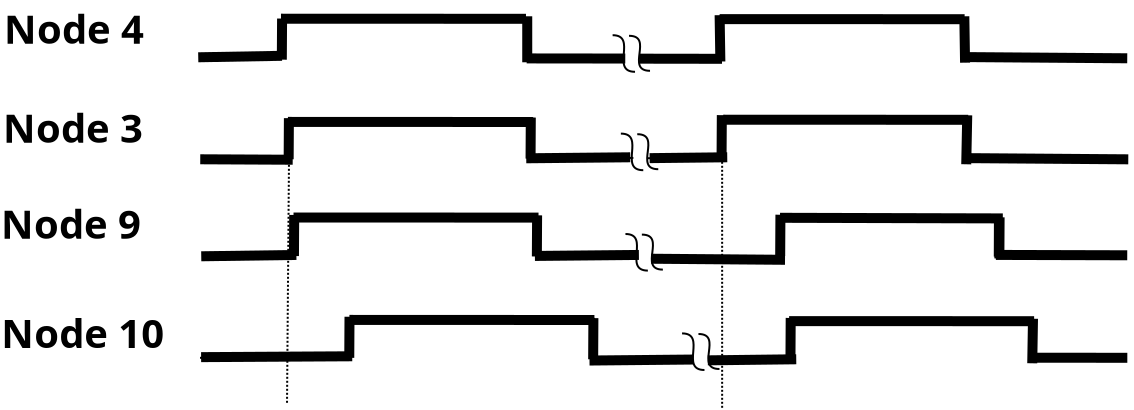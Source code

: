 <?xml version="1.0" encoding="UTF-8"?>
<dia:diagram xmlns:dia="http://www.lysator.liu.se/~alla/dia/">
  <dia:layer name="Background" visible="true">
    <dia:object type="Standard - Line" version="0" id="O0">
      <dia:attribute name="obj_pos">
        <dia:point val="3.611,4.974"/>
      </dia:attribute>
      <dia:attribute name="obj_bb">
        <dia:rectangle val="3.357,4.646;8.054,5.229"/>
      </dia:attribute>
      <dia:attribute name="conn_endpoints">
        <dia:point val="3.611,4.974"/>
        <dia:point val="7.8,4.9"/>
      </dia:attribute>
      <dia:attribute name="numcp">
        <dia:int val="1"/>
      </dia:attribute>
      <dia:attribute name="line_width">
        <dia:real val="0.5"/>
      </dia:attribute>
    </dia:object>
    <dia:object type="Standard - Line" version="0" id="O1">
      <dia:attribute name="obj_pos">
        <dia:point val="7.803,3.038"/>
      </dia:attribute>
      <dia:attribute name="obj_bb">
        <dia:rectangle val="7.538,2.786;8.054,5.345"/>
      </dia:attribute>
      <dia:attribute name="conn_endpoints">
        <dia:point val="7.803,3.038"/>
        <dia:point val="7.79,5.094"/>
      </dia:attribute>
      <dia:attribute name="numcp">
        <dia:int val="1"/>
      </dia:attribute>
      <dia:attribute name="line_width">
        <dia:real val="0.5"/>
      </dia:attribute>
    </dia:object>
    <dia:object type="Standard - Line" version="0" id="O2">
      <dia:attribute name="obj_pos">
        <dia:point val="7.748,3.045"/>
      </dia:attribute>
      <dia:attribute name="obj_bb">
        <dia:rectangle val="7.498,2.795;20.248,3.3"/>
      </dia:attribute>
      <dia:attribute name="conn_endpoints">
        <dia:point val="7.748,3.045"/>
        <dia:point val="19.998,3.05"/>
      </dia:attribute>
      <dia:attribute name="numcp">
        <dia:int val="1"/>
      </dia:attribute>
      <dia:attribute name="line_width">
        <dia:real val="0.5"/>
      </dia:attribute>
    </dia:object>
    <dia:object type="Standard - Line" version="0" id="O3">
      <dia:attribute name="obj_pos">
        <dia:point val="20.061,2.924"/>
      </dia:attribute>
      <dia:attribute name="obj_bb">
        <dia:rectangle val="19.811,2.674;20.311,5.474"/>
      </dia:attribute>
      <dia:attribute name="conn_endpoints">
        <dia:point val="20.061,2.924"/>
        <dia:point val="20.061,5.224"/>
      </dia:attribute>
      <dia:attribute name="numcp">
        <dia:int val="1"/>
      </dia:attribute>
      <dia:attribute name="line_width">
        <dia:real val="0.5"/>
      </dia:attribute>
    </dia:object>
    <dia:object type="Standard - Line" version="0" id="O4">
      <dia:attribute name="obj_pos">
        <dia:point val="20.032,5.031"/>
      </dia:attribute>
      <dia:attribute name="obj_bb">
        <dia:rectangle val="19.782,4.781;25.213,5.288"/>
      </dia:attribute>
      <dia:attribute name="conn_endpoints">
        <dia:point val="20.032,5.031"/>
        <dia:point val="24.962,5.037"/>
      </dia:attribute>
      <dia:attribute name="numcp">
        <dia:int val="1"/>
      </dia:attribute>
      <dia:attribute name="line_width">
        <dia:real val="0.5"/>
      </dia:attribute>
    </dia:object>
    <dia:object type="Standard - Line" version="0" id="O5">
      <dia:attribute name="obj_pos">
        <dia:point val="29.76,3.019"/>
      </dia:attribute>
      <dia:attribute name="obj_bb">
        <dia:rectangle val="29.71,2.969;29.81,5.106"/>
      </dia:attribute>
      <dia:attribute name="conn_endpoints">
        <dia:point val="29.76,3.019"/>
        <dia:point val="29.76,5.056"/>
      </dia:attribute>
      <dia:attribute name="numcp">
        <dia:int val="1"/>
      </dia:attribute>
    </dia:object>
    <dia:object type="Standard - Line" version="0" id="O6">
      <dia:attribute name="obj_pos">
        <dia:point val="29.799,3.045"/>
      </dia:attribute>
      <dia:attribute name="obj_bb">
        <dia:rectangle val="29.748,2.995;42.099,3.1"/>
      </dia:attribute>
      <dia:attribute name="conn_endpoints">
        <dia:point val="29.799,3.045"/>
        <dia:point val="42.048,3.05"/>
      </dia:attribute>
      <dia:attribute name="numcp">
        <dia:int val="1"/>
      </dia:attribute>
    </dia:object>
    <dia:object type="Standard - Line" version="0" id="O7">
      <dia:attribute name="obj_pos">
        <dia:point val="42.015,3"/>
      </dia:attribute>
      <dia:attribute name="obj_bb">
        <dia:rectangle val="41.952,2.95;42.065,5.094"/>
      </dia:attribute>
      <dia:attribute name="conn_endpoints">
        <dia:point val="42.015,3"/>
        <dia:point val="42.003,5.044"/>
      </dia:attribute>
      <dia:attribute name="numcp">
        <dia:int val="1"/>
      </dia:attribute>
    </dia:object>
    <dia:object type="Standard - Line" version="0" id="O8">
      <dia:attribute name="obj_pos">
        <dia:point val="4.25,10.05"/>
      </dia:attribute>
      <dia:attribute name="obj_bb">
        <dia:rectangle val="4.2,9.994;8.26,10.1"/>
      </dia:attribute>
      <dia:attribute name="conn_endpoints">
        <dia:point val="4.25,10.05"/>
        <dia:point val="8.21,10.044"/>
      </dia:attribute>
      <dia:attribute name="numcp">
        <dia:int val="1"/>
      </dia:attribute>
    </dia:object>
    <dia:object type="Standard - Line" version="0" id="O9">
      <dia:attribute name="obj_pos">
        <dia:point val="8.153,8"/>
      </dia:attribute>
      <dia:attribute name="obj_bb">
        <dia:rectangle val="8.103,7.95;8.203,10.081"/>
      </dia:attribute>
      <dia:attribute name="conn_endpoints">
        <dia:point val="8.153,8"/>
        <dia:point val="8.153,10.031"/>
      </dia:attribute>
      <dia:attribute name="numcp">
        <dia:int val="1"/>
      </dia:attribute>
    </dia:object>
    <dia:object type="Standard - Line" version="0" id="O10">
      <dia:attribute name="obj_pos">
        <dia:point val="8.122,8.033"/>
      </dia:attribute>
      <dia:attribute name="obj_bb">
        <dia:rectangle val="8.072,7.982;20.422,8.088"/>
      </dia:attribute>
      <dia:attribute name="conn_endpoints">
        <dia:point val="8.122,8.033"/>
        <dia:point val="20.372,8.037"/>
      </dia:attribute>
      <dia:attribute name="numcp">
        <dia:int val="1"/>
      </dia:attribute>
    </dia:object>
    <dia:object type="Standard - Line" version="0" id="O11">
      <dia:attribute name="obj_pos">
        <dia:point val="20.349,8.05"/>
      </dia:attribute>
      <dia:attribute name="obj_bb">
        <dia:rectangle val="20.293,8.0;20.4,10.1"/>
      </dia:attribute>
      <dia:attribute name="conn_endpoints">
        <dia:point val="20.349,8.05"/>
        <dia:point val="20.343,10.05"/>
      </dia:attribute>
      <dia:attribute name="numcp">
        <dia:int val="1"/>
      </dia:attribute>
    </dia:object>
    <dia:object type="Standard - Line" version="0" id="O12">
      <dia:attribute name="obj_pos">
        <dia:point val="29.8,8"/>
      </dia:attribute>
      <dia:attribute name="obj_bb">
        <dia:rectangle val="29.75,7.95;42.196,8.05"/>
      </dia:attribute>
      <dia:attribute name="conn_endpoints">
        <dia:point val="29.8,8"/>
        <dia:point val="42.146,8"/>
      </dia:attribute>
      <dia:attribute name="numcp">
        <dia:int val="1"/>
      </dia:attribute>
    </dia:object>
    <dia:object type="Standard - Line" version="0" id="O13">
      <dia:attribute name="obj_pos">
        <dia:point val="42.109,7.956"/>
      </dia:attribute>
      <dia:attribute name="obj_bb">
        <dia:rectangle val="42.059,7.906;42.165,10.044"/>
      </dia:attribute>
      <dia:attribute name="conn_endpoints">
        <dia:point val="42.109,7.956"/>
        <dia:point val="42.115,9.994"/>
      </dia:attribute>
      <dia:attribute name="numcp">
        <dia:int val="1"/>
      </dia:attribute>
    </dia:object>
    <dia:object type="Standard - Line" version="0" id="O14">
      <dia:attribute name="obj_pos">
        <dia:point val="4.094,14.934"/>
      </dia:attribute>
      <dia:attribute name="obj_bb">
        <dia:rectangle val="4.044,14.884;8.463,14.991"/>
      </dia:attribute>
      <dia:attribute name="conn_endpoints">
        <dia:point val="4.094,14.934"/>
        <dia:point val="8.413,14.941"/>
      </dia:attribute>
      <dia:attribute name="numcp">
        <dia:int val="1"/>
      </dia:attribute>
    </dia:object>
    <dia:object type="Standard - Line" version="0" id="O15">
      <dia:attribute name="obj_pos">
        <dia:point val="8.356,13.003"/>
      </dia:attribute>
      <dia:attribute name="obj_bb">
        <dia:rectangle val="8.306,12.953;8.406,15.016"/>
      </dia:attribute>
      <dia:attribute name="conn_endpoints">
        <dia:point val="8.356,13.003"/>
        <dia:point val="8.356,14.966"/>
      </dia:attribute>
      <dia:attribute name="numcp">
        <dia:int val="1"/>
      </dia:attribute>
    </dia:object>
    <dia:object type="Standard - Line" version="0" id="O16">
      <dia:attribute name="obj_pos">
        <dia:point val="8.397,13.04"/>
      </dia:attribute>
      <dia:attribute name="obj_bb">
        <dia:rectangle val="8.347,12.99;20.697,13.095"/>
      </dia:attribute>
      <dia:attribute name="conn_endpoints">
        <dia:point val="8.397,13.04"/>
        <dia:point val="20.647,13.045"/>
      </dia:attribute>
      <dia:attribute name="numcp">
        <dia:int val="1"/>
      </dia:attribute>
    </dia:object>
    <dia:object type="Standard - Line" version="0" id="O17">
      <dia:attribute name="obj_pos">
        <dia:point val="20.604,13.022"/>
      </dia:attribute>
      <dia:attribute name="obj_bb">
        <dia:rectangle val="20.554,12.972;20.654,14.984"/>
      </dia:attribute>
      <dia:attribute name="conn_endpoints">
        <dia:point val="20.604,13.022"/>
        <dia:point val="20.604,14.934"/>
      </dia:attribute>
      <dia:attribute name="numcp">
        <dia:int val="1"/>
      </dia:attribute>
    </dia:object>
    <dia:object type="Standard - Line" version="0" id="O18">
      <dia:attribute name="obj_pos">
        <dia:point val="43.446,12.869"/>
      </dia:attribute>
      <dia:attribute name="obj_bb">
        <dia:rectangle val="43.388,12.819;43.496,14.991"/>
      </dia:attribute>
      <dia:attribute name="conn_endpoints">
        <dia:point val="43.446,12.869"/>
        <dia:point val="43.438,14.941"/>
      </dia:attribute>
      <dia:attribute name="numcp">
        <dia:int val="1"/>
      </dia:attribute>
    </dia:object>
    <dia:object type="Standard - Line" version="0" id="O19">
      <dia:attribute name="obj_pos">
        <dia:point val="29.799,7.969"/>
      </dia:attribute>
      <dia:attribute name="obj_bb">
        <dia:rectangle val="29.749,7.919;29.849,10.081"/>
      </dia:attribute>
      <dia:attribute name="conn_endpoints">
        <dia:point val="29.799,7.969"/>
        <dia:point val="29.799,10.031"/>
      </dia:attribute>
      <dia:attribute name="numcp">
        <dia:int val="1"/>
      </dia:attribute>
    </dia:object>
    <dia:object type="Standard - Text" version="1" id="O20">
      <dia:attribute name="obj_pos">
        <dia:point val="-6.101,4.3"/>
      </dia:attribute>
      <dia:attribute name="obj_bb">
        <dia:rectangle val="-6.101,2.188;1.676,5.183"/>
      </dia:attribute>
      <dia:attribute name="text">
        <dia:composite type="text">
          <dia:attribute name="string">
            <dia:string>#Node 4#</dia:string>
          </dia:attribute>
          <dia:attribute name="font">
            <dia:font family="sans" style="80" name="Helvetica-Bold"/>
          </dia:attribute>
          <dia:attribute name="height">
            <dia:real val="2.5"/>
          </dia:attribute>
          <dia:attribute name="pos">
            <dia:point val="-6.101,4.3"/>
          </dia:attribute>
          <dia:attribute name="color">
            <dia:color val="#000000"/>
          </dia:attribute>
          <dia:attribute name="alignment">
            <dia:enum val="0"/>
          </dia:attribute>
        </dia:composite>
      </dia:attribute>
      <dia:attribute name="valign">
        <dia:enum val="3"/>
      </dia:attribute>
    </dia:object>
    <dia:object type="Standard - Text" version="1" id="O21">
      <dia:attribute name="obj_pos">
        <dia:point val="-6.151,9.25"/>
      </dia:attribute>
      <dia:attribute name="obj_bb">
        <dia:rectangle val="-6.151,7.138;1.626,10.133"/>
      </dia:attribute>
      <dia:attribute name="text">
        <dia:composite type="text">
          <dia:attribute name="string">
            <dia:string>#Node 3#</dia:string>
          </dia:attribute>
          <dia:attribute name="font">
            <dia:font family="sans" style="80" name="Helvetica-Bold"/>
          </dia:attribute>
          <dia:attribute name="height">
            <dia:real val="2.5"/>
          </dia:attribute>
          <dia:attribute name="pos">
            <dia:point val="-6.151,9.25"/>
          </dia:attribute>
          <dia:attribute name="color">
            <dia:color val="#000000"/>
          </dia:attribute>
          <dia:attribute name="alignment">
            <dia:enum val="0"/>
          </dia:attribute>
        </dia:composite>
      </dia:attribute>
      <dia:attribute name="valign">
        <dia:enum val="3"/>
      </dia:attribute>
    </dia:object>
    <dia:object type="Standard - Text" version="1" id="O22">
      <dia:attribute name="obj_pos">
        <dia:point val="-6.251,14.05"/>
      </dia:attribute>
      <dia:attribute name="obj_bb">
        <dia:rectangle val="-6.251,11.938;1.526,14.932"/>
      </dia:attribute>
      <dia:attribute name="text">
        <dia:composite type="text">
          <dia:attribute name="string">
            <dia:string>#Node 9#</dia:string>
          </dia:attribute>
          <dia:attribute name="font">
            <dia:font family="sans" style="80" name="Helvetica-Bold"/>
          </dia:attribute>
          <dia:attribute name="height">
            <dia:real val="2.5"/>
          </dia:attribute>
          <dia:attribute name="pos">
            <dia:point val="-6.251,14.05"/>
          </dia:attribute>
          <dia:attribute name="color">
            <dia:color val="#000000"/>
          </dia:attribute>
          <dia:attribute name="alignment">
            <dia:enum val="0"/>
          </dia:attribute>
        </dia:composite>
      </dia:attribute>
      <dia:attribute name="valign">
        <dia:enum val="3"/>
      </dia:attribute>
    </dia:object>
    <dia:object type="Standard - Line" version="0" id="O23">
      <dia:attribute name="obj_pos">
        <dia:point val="3.7,20"/>
      </dia:attribute>
      <dia:attribute name="obj_bb">
        <dia:rectangle val="3.65,19.95;11.266,20.09"/>
      </dia:attribute>
      <dia:attribute name="conn_endpoints">
        <dia:point val="3.7,20"/>
        <dia:point val="11.216,20.04"/>
      </dia:attribute>
      <dia:attribute name="numcp">
        <dia:int val="1"/>
      </dia:attribute>
    </dia:object>
    <dia:object type="Standard - Line" version="0" id="O24">
      <dia:attribute name="obj_pos">
        <dia:point val="11.165,18"/>
      </dia:attribute>
      <dia:attribute name="obj_bb">
        <dia:rectangle val="11.114,17.949;11.265,20.091"/>
      </dia:attribute>
      <dia:attribute name="conn_endpoints">
        <dia:point val="11.165,18"/>
        <dia:point val="11.214,20.04"/>
      </dia:attribute>
      <dia:attribute name="numcp">
        <dia:int val="1"/>
      </dia:attribute>
    </dia:object>
    <dia:object type="Standard - Line" version="0" id="O25">
      <dia:attribute name="obj_pos">
        <dia:point val="11.164,18.035"/>
      </dia:attribute>
      <dia:attribute name="obj_bb">
        <dia:rectangle val="11.114,17.985;23.464,18.09"/>
      </dia:attribute>
      <dia:attribute name="conn_endpoints">
        <dia:point val="11.164,18.035"/>
        <dia:point val="23.414,18.04"/>
      </dia:attribute>
      <dia:attribute name="numcp">
        <dia:int val="1"/>
      </dia:attribute>
    </dia:object>
    <dia:object type="Standard - Line" version="0" id="O26">
      <dia:attribute name="obj_pos">
        <dia:point val="23.403,18.009"/>
      </dia:attribute>
      <dia:attribute name="obj_bb">
        <dia:rectangle val="23.352,17.959;23.466,20.087"/>
      </dia:attribute>
      <dia:attribute name="conn_endpoints">
        <dia:point val="23.403,18.009"/>
        <dia:point val="23.416,20.036"/>
      </dia:attribute>
      <dia:attribute name="numcp">
        <dia:int val="1"/>
      </dia:attribute>
    </dia:object>
    <dia:object type="Standard - Line" version="0" id="O27">
      <dia:attribute name="obj_pos">
        <dia:point val="33.166,18.336"/>
      </dia:attribute>
      <dia:attribute name="obj_bb">
        <dia:rectangle val="33.114,18.285;33.267,20.038"/>
      </dia:attribute>
      <dia:attribute name="conn_endpoints">
        <dia:point val="33.166,18.336"/>
        <dia:point val="33.216,19.986"/>
      </dia:attribute>
      <dia:attribute name="numcp">
        <dia:int val="1"/>
      </dia:attribute>
      <dia:attribute name="line_style">
        <dia:enum val="4"/>
      </dia:attribute>
    </dia:object>
    <dia:object type="Standard - Line" version="0" id="O28">
      <dia:attribute name="obj_pos">
        <dia:point val="45.416,19.995"/>
      </dia:attribute>
      <dia:attribute name="obj_bb">
        <dia:rectangle val="45.166,19.745;50.315,20.25"/>
      </dia:attribute>
      <dia:attribute name="conn_endpoints">
        <dia:point val="45.416,19.995"/>
        <dia:point val="50.065,20"/>
      </dia:attribute>
      <dia:attribute name="numcp">
        <dia:int val="1"/>
      </dia:attribute>
      <dia:attribute name="line_width">
        <dia:real val="0.5"/>
      </dia:attribute>
    </dia:object>
    <dia:object type="Standard - Line" version="0" id="O29">
      <dia:attribute name="obj_pos">
        <dia:point val="33.203,18.109"/>
      </dia:attribute>
      <dia:attribute name="obj_bb">
        <dia:rectangle val="33.152,18.059;33.266,20.045"/>
      </dia:attribute>
      <dia:attribute name="conn_endpoints">
        <dia:point val="33.203,18.109"/>
        <dia:point val="33.216,19.995"/>
      </dia:attribute>
      <dia:attribute name="numcp">
        <dia:int val="1"/>
      </dia:attribute>
    </dia:object>
    <dia:object type="Standard - Text" version="1" id="O30">
      <dia:attribute name="obj_pos">
        <dia:point val="-6.235,19.512"/>
      </dia:attribute>
      <dia:attribute name="obj_bb">
        <dia:rectangle val="-6.235,17.4;2.84,20.395"/>
      </dia:attribute>
      <dia:attribute name="text">
        <dia:composite type="text">
          <dia:attribute name="string">
            <dia:string>#Node 10#</dia:string>
          </dia:attribute>
          <dia:attribute name="font">
            <dia:font family="sans" style="80" name="Helvetica-Bold"/>
          </dia:attribute>
          <dia:attribute name="height">
            <dia:real val="2.5"/>
          </dia:attribute>
          <dia:attribute name="pos">
            <dia:point val="-6.235,19.512"/>
          </dia:attribute>
          <dia:attribute name="color">
            <dia:color val="#000000"/>
          </dia:attribute>
          <dia:attribute name="alignment">
            <dia:enum val="0"/>
          </dia:attribute>
        </dia:composite>
      </dia:attribute>
      <dia:attribute name="valign">
        <dia:enum val="3"/>
      </dia:attribute>
    </dia:object>
    <dia:object type="Standard - Line" version="0" id="O31">
      <dia:attribute name="obj_pos">
        <dia:point val="8.15,9.95"/>
      </dia:attribute>
      <dia:attribute name="obj_bb">
        <dia:rectangle val="8.0,9.9;8.2,22.3"/>
      </dia:attribute>
      <dia:attribute name="conn_endpoints">
        <dia:point val="8.15,9.95"/>
        <dia:point val="8.05,22.25"/>
      </dia:attribute>
      <dia:attribute name="numcp">
        <dia:int val="1"/>
      </dia:attribute>
      <dia:attribute name="line_style">
        <dia:enum val="4"/>
      </dia:attribute>
    </dia:object>
    <dia:object type="Standard - Line" version="0" id="O32">
      <dia:attribute name="obj_pos">
        <dia:point val="29.806,9.8"/>
      </dia:attribute>
      <dia:attribute name="obj_bb">
        <dia:rectangle val="29.756,9.75;29.856,22.6"/>
      </dia:attribute>
      <dia:attribute name="conn_endpoints">
        <dia:point val="29.806,9.8"/>
        <dia:point val="29.806,22.55"/>
      </dia:attribute>
      <dia:attribute name="numcp">
        <dia:int val="1"/>
      </dia:attribute>
      <dia:attribute name="line_style">
        <dia:enum val="4"/>
      </dia:attribute>
    </dia:object>
    <dia:object type="Standard - BezierLine" version="0" id="O33">
      <dia:attribute name="obj_pos">
        <dia:point val="25.15,3.9"/>
      </dia:attribute>
      <dia:attribute name="obj_bb">
        <dia:rectangle val="25.1,3.85;26.25,5.7"/>
      </dia:attribute>
      <dia:attribute name="bez_points">
        <dia:point val="25.15,3.9"/>
        <dia:point val="26.412,3.9"/>
        <dia:point val="24.938,5.65"/>
        <dia:point val="26.2,5.65"/>
      </dia:attribute>
      <dia:attribute name="corner_types">
        <dia:enum val="0"/>
        <dia:enum val="0"/>
      </dia:attribute>
    </dia:object>
    <dia:object type="Standard - BezierLine" version="0" id="O34">
      <dia:attribute name="obj_pos">
        <dia:point val="24.33,3.87"/>
      </dia:attribute>
      <dia:attribute name="obj_bb">
        <dia:rectangle val="24.28,3.82;25.5,5.75"/>
      </dia:attribute>
      <dia:attribute name="bez_points">
        <dia:point val="24.33,3.87"/>
        <dia:point val="25.592,3.87"/>
        <dia:point val="24.188,5.7"/>
        <dia:point val="25.45,5.7"/>
      </dia:attribute>
      <dia:attribute name="corner_types">
        <dia:enum val="0"/>
        <dia:enum val="0"/>
      </dia:attribute>
    </dia:object>
    <dia:object type="Standard - Line" version="0" id="O35">
      <dia:attribute name="obj_pos">
        <dia:point val="25.685,5.044"/>
      </dia:attribute>
      <dia:attribute name="obj_bb">
        <dia:rectangle val="25.434,4.793;30.05,5.3"/>
      </dia:attribute>
      <dia:attribute name="conn_endpoints">
        <dia:point val="25.685,5.044"/>
        <dia:point val="29.8,5.05"/>
      </dia:attribute>
      <dia:attribute name="numcp">
        <dia:int val="1"/>
      </dia:attribute>
      <dia:attribute name="line_width">
        <dia:real val="0.5"/>
      </dia:attribute>
    </dia:object>
    <dia:object type="Standard - Line" version="0" id="O36">
      <dia:attribute name="obj_pos">
        <dia:point val="20.337,10"/>
      </dia:attribute>
      <dia:attribute name="obj_bb">
        <dia:rectangle val="20.287,9.95;25.419,10.058"/>
      </dia:attribute>
      <dia:attribute name="conn_endpoints">
        <dia:point val="20.337,10"/>
        <dia:point val="25.368,10.008"/>
      </dia:attribute>
      <dia:attribute name="numcp">
        <dia:int val="1"/>
      </dia:attribute>
    </dia:object>
    <dia:object type="Standard - BezierLine" version="0" id="O37">
      <dia:attribute name="obj_pos">
        <dia:point val="25.562,8.82"/>
      </dia:attribute>
      <dia:attribute name="obj_bb">
        <dia:rectangle val="25.512,8.77;26.662,10.62"/>
      </dia:attribute>
      <dia:attribute name="bez_points">
        <dia:point val="25.562,8.82"/>
        <dia:point val="26.824,8.82"/>
        <dia:point val="25.351,10.57"/>
        <dia:point val="26.612,10.57"/>
      </dia:attribute>
      <dia:attribute name="corner_types">
        <dia:enum val="0"/>
        <dia:enum val="0"/>
      </dia:attribute>
    </dia:object>
    <dia:object type="Standard - BezierLine" version="0" id="O38">
      <dia:attribute name="obj_pos">
        <dia:point val="24.742,8.79"/>
      </dia:attribute>
      <dia:attribute name="obj_bb">
        <dia:rectangle val="24.692,8.74;25.912,10.67"/>
      </dia:attribute>
      <dia:attribute name="bez_points">
        <dia:point val="24.742,8.79"/>
        <dia:point val="26.004,8.79"/>
        <dia:point val="24.601,10.62"/>
        <dia:point val="25.862,10.62"/>
      </dia:attribute>
      <dia:attribute name="corner_types">
        <dia:enum val="0"/>
        <dia:enum val="0"/>
      </dia:attribute>
    </dia:object>
    <dia:object type="Standard - Line" version="0" id="O39">
      <dia:attribute name="obj_pos">
        <dia:point val="26.062,10.02"/>
      </dia:attribute>
      <dia:attribute name="obj_bb">
        <dia:rectangle val="26.012,9.97;29.855,10.075"/>
      </dia:attribute>
      <dia:attribute name="conn_endpoints">
        <dia:point val="26.062,10.02"/>
        <dia:point val="29.805,10.025"/>
      </dia:attribute>
      <dia:attribute name="numcp">
        <dia:int val="1"/>
      </dia:attribute>
    </dia:object>
    <dia:object type="Standard - Line" version="0" id="O40">
      <dia:attribute name="obj_pos">
        <dia:point val="20.569,14.934"/>
      </dia:attribute>
      <dia:attribute name="obj_bb">
        <dia:rectangle val="20.519,14.884;25.59,14.997"/>
      </dia:attribute>
      <dia:attribute name="conn_endpoints">
        <dia:point val="20.569,14.934"/>
        <dia:point val="25.54,14.947"/>
      </dia:attribute>
      <dia:attribute name="numcp">
        <dia:int val="1"/>
      </dia:attribute>
    </dia:object>
    <dia:object type="Standard - BezierLine" version="0" id="O41">
      <dia:attribute name="obj_pos">
        <dia:point val="25.792,13.84"/>
      </dia:attribute>
      <dia:attribute name="obj_bb">
        <dia:rectangle val="25.742,13.79;26.892,15.64"/>
      </dia:attribute>
      <dia:attribute name="bez_points">
        <dia:point val="25.792,13.84"/>
        <dia:point val="27.054,13.84"/>
        <dia:point val="25.581,15.59"/>
        <dia:point val="26.842,15.59"/>
      </dia:attribute>
      <dia:attribute name="corner_types">
        <dia:enum val="0"/>
        <dia:enum val="0"/>
      </dia:attribute>
    </dia:object>
    <dia:object type="Standard - BezierLine" version="0" id="O42">
      <dia:attribute name="obj_pos">
        <dia:point val="24.972,13.81"/>
      </dia:attribute>
      <dia:attribute name="obj_bb">
        <dia:rectangle val="24.922,13.76;26.142,15.69"/>
      </dia:attribute>
      <dia:attribute name="bez_points">
        <dia:point val="24.972,13.81"/>
        <dia:point val="26.234,13.81"/>
        <dia:point val="24.831,15.64"/>
        <dia:point val="26.092,15.64"/>
      </dia:attribute>
      <dia:attribute name="corner_types">
        <dia:enum val="0"/>
        <dia:enum val="0"/>
      </dia:attribute>
    </dia:object>
    <dia:object type="Standard - Line" version="0" id="O43">
      <dia:attribute name="obj_pos">
        <dia:point val="26.33,14.915"/>
      </dia:attribute>
      <dia:attribute name="obj_bb">
        <dia:rectangle val="26.279,14.865;32.088,14.975"/>
      </dia:attribute>
      <dia:attribute name="conn_endpoints">
        <dia:point val="26.33,14.915"/>
        <dia:point val="32.038,14.925"/>
      </dia:attribute>
      <dia:attribute name="numcp">
        <dia:int val="1"/>
      </dia:attribute>
    </dia:object>
    <dia:object type="Standard - Line" version="0" id="O44">
      <dia:attribute name="obj_pos">
        <dia:point val="23.421,19.955"/>
      </dia:attribute>
      <dia:attribute name="obj_bb">
        <dia:rectangle val="23.37,19.905;28.389,20.009"/>
      </dia:attribute>
      <dia:attribute name="conn_endpoints">
        <dia:point val="23.421,19.955"/>
        <dia:point val="28.339,19.959"/>
      </dia:attribute>
      <dia:attribute name="numcp">
        <dia:int val="1"/>
      </dia:attribute>
    </dia:object>
    <dia:object type="Standard - BezierLine" version="0" id="O45">
      <dia:attribute name="obj_pos">
        <dia:point val="28.622,18.81"/>
      </dia:attribute>
      <dia:attribute name="obj_bb">
        <dia:rectangle val="28.572,18.76;29.722,20.61"/>
      </dia:attribute>
      <dia:attribute name="bez_points">
        <dia:point val="28.622,18.81"/>
        <dia:point val="29.884,18.81"/>
        <dia:point val="28.41,20.56"/>
        <dia:point val="29.672,20.56"/>
      </dia:attribute>
      <dia:attribute name="corner_types">
        <dia:enum val="0"/>
        <dia:enum val="0"/>
      </dia:attribute>
    </dia:object>
    <dia:object type="Standard - BezierLine" version="0" id="O46">
      <dia:attribute name="obj_pos">
        <dia:point val="27.802,18.78"/>
      </dia:attribute>
      <dia:attribute name="obj_bb">
        <dia:rectangle val="27.752,18.73;28.972,20.66"/>
      </dia:attribute>
      <dia:attribute name="bez_points">
        <dia:point val="27.802,18.78"/>
        <dia:point val="29.064,18.78"/>
        <dia:point val="27.66,20.61"/>
        <dia:point val="28.922,20.61"/>
      </dia:attribute>
      <dia:attribute name="corner_types">
        <dia:enum val="0"/>
        <dia:enum val="0"/>
      </dia:attribute>
    </dia:object>
    <dia:object type="Standard - Line" version="0" id="O47">
      <dia:attribute name="obj_pos">
        <dia:point val="29.139,19.959"/>
      </dia:attribute>
      <dia:attribute name="obj_bb">
        <dia:rectangle val="29.089,19.909;33.322,20.01"/>
      </dia:attribute>
      <dia:attribute name="conn_endpoints">
        <dia:point val="29.139,19.959"/>
        <dia:point val="33.272,19.96"/>
      </dia:attribute>
      <dia:attribute name="numcp">
        <dia:int val="1"/>
      </dia:attribute>
    </dia:object>
    <dia:object type="Standard - Line" version="0" id="O48">
      <dia:attribute name="obj_pos">
        <dia:point val="29.68,3.065"/>
      </dia:attribute>
      <dia:attribute name="obj_bb">
        <dia:rectangle val="29.43,2.815;42.18,3.32"/>
      </dia:attribute>
      <dia:attribute name="conn_endpoints">
        <dia:point val="29.68,3.065"/>
        <dia:point val="41.93,3.07"/>
      </dia:attribute>
      <dia:attribute name="numcp">
        <dia:int val="1"/>
      </dia:attribute>
      <dia:attribute name="line_width">
        <dia:real val="0.5"/>
      </dia:attribute>
    </dia:object>
    <dia:object type="Standard - Line" version="0" id="O49">
      <dia:attribute name="obj_pos">
        <dia:point val="8.095,8.205"/>
      </dia:attribute>
      <dia:attribute name="obj_bb">
        <dia:rectangle val="7.845,7.955;20.595,8.46"/>
      </dia:attribute>
      <dia:attribute name="conn_endpoints">
        <dia:point val="8.095,8.205"/>
        <dia:point val="20.345,8.21"/>
      </dia:attribute>
      <dia:attribute name="numcp">
        <dia:int val="1"/>
      </dia:attribute>
      <dia:attribute name="line_width">
        <dia:real val="0.5"/>
      </dia:attribute>
    </dia:object>
    <dia:object type="Standard - Line" version="0" id="O50">
      <dia:attribute name="obj_pos">
        <dia:point val="29.86,8.095"/>
      </dia:attribute>
      <dia:attribute name="obj_bb">
        <dia:rectangle val="29.61,7.845;42.36,8.35"/>
      </dia:attribute>
      <dia:attribute name="conn_endpoints">
        <dia:point val="29.86,8.095"/>
        <dia:point val="42.11,8.1"/>
      </dia:attribute>
      <dia:attribute name="numcp">
        <dia:int val="1"/>
      </dia:attribute>
      <dia:attribute name="line_width">
        <dia:real val="0.5"/>
      </dia:attribute>
    </dia:object>
    <dia:object type="Standard - Line" version="0" id="O51">
      <dia:attribute name="obj_pos">
        <dia:point val="8.375,12.985"/>
      </dia:attribute>
      <dia:attribute name="obj_bb">
        <dia:rectangle val="8.125,12.735;20.875,13.24"/>
      </dia:attribute>
      <dia:attribute name="conn_endpoints">
        <dia:point val="8.375,12.985"/>
        <dia:point val="20.625,12.99"/>
      </dia:attribute>
      <dia:attribute name="numcp">
        <dia:int val="1"/>
      </dia:attribute>
      <dia:attribute name="line_width">
        <dia:real val="0.5"/>
      </dia:attribute>
    </dia:object>
    <dia:object type="Standard - Line" version="0" id="O52">
      <dia:attribute name="obj_pos">
        <dia:point val="32.7,13"/>
      </dia:attribute>
      <dia:attribute name="obj_bb">
        <dia:rectangle val="32.449,12.749;44.091,13.281"/>
      </dia:attribute>
      <dia:attribute name="conn_endpoints">
        <dia:point val="32.7,13"/>
        <dia:point val="43.84,13.03"/>
      </dia:attribute>
      <dia:attribute name="numcp">
        <dia:int val="1"/>
      </dia:attribute>
      <dia:attribute name="line_width">
        <dia:real val="0.5"/>
      </dia:attribute>
    </dia:object>
    <dia:object type="Standard - Line" version="0" id="O53">
      <dia:attribute name="obj_pos">
        <dia:point val="33.155,18.165"/>
      </dia:attribute>
      <dia:attribute name="obj_bb">
        <dia:rectangle val="32.905,17.915;45.655,18.42"/>
      </dia:attribute>
      <dia:attribute name="conn_endpoints">
        <dia:point val="33.155,18.165"/>
        <dia:point val="45.405,18.17"/>
      </dia:attribute>
      <dia:attribute name="numcp">
        <dia:int val="1"/>
      </dia:attribute>
      <dia:attribute name="line_width">
        <dia:real val="0.5"/>
      </dia:attribute>
    </dia:object>
    <dia:object type="Standard - Line" version="0" id="O54">
      <dia:attribute name="obj_pos">
        <dia:point val="11.17,18.105"/>
      </dia:attribute>
      <dia:attribute name="obj_bb">
        <dia:rectangle val="10.92,17.855;23.67,18.36"/>
      </dia:attribute>
      <dia:attribute name="conn_endpoints">
        <dia:point val="11.17,18.105"/>
        <dia:point val="23.42,18.11"/>
      </dia:attribute>
      <dia:attribute name="numcp">
        <dia:int val="1"/>
      </dia:attribute>
      <dia:attribute name="line_width">
        <dia:real val="0.5"/>
      </dia:attribute>
    </dia:object>
    <dia:object type="Standard - Line" version="0" id="O55">
      <dia:attribute name="obj_pos">
        <dia:point val="8.144,8.017"/>
      </dia:attribute>
      <dia:attribute name="obj_bb">
        <dia:rectangle val="7.88,7.765;8.396,10.324"/>
      </dia:attribute>
      <dia:attribute name="conn_endpoints">
        <dia:point val="8.144,8.017"/>
        <dia:point val="8.132,10.073"/>
      </dia:attribute>
      <dia:attribute name="numcp">
        <dia:int val="1"/>
      </dia:attribute>
      <dia:attribute name="line_width">
        <dia:real val="0.5"/>
      </dia:attribute>
    </dia:object>
    <dia:object type="Standard - Line" version="0" id="O56">
      <dia:attribute name="obj_pos">
        <dia:point val="8.409,12.857"/>
      </dia:attribute>
      <dia:attribute name="obj_bb">
        <dia:rectangle val="8.145,12.605;8.661,15.164"/>
      </dia:attribute>
      <dia:attribute name="conn_endpoints">
        <dia:point val="8.409,12.857"/>
        <dia:point val="8.397,14.913"/>
      </dia:attribute>
      <dia:attribute name="numcp">
        <dia:int val="1"/>
      </dia:attribute>
      <dia:attribute name="line_width">
        <dia:real val="0.5"/>
      </dia:attribute>
    </dia:object>
    <dia:object type="Standard - Line" version="0" id="O57">
      <dia:attribute name="obj_pos">
        <dia:point val="11.174,17.947"/>
      </dia:attribute>
      <dia:attribute name="obj_bb">
        <dia:rectangle val="10.91,17.695;11.426,20.254"/>
      </dia:attribute>
      <dia:attribute name="conn_endpoints">
        <dia:point val="11.174,17.947"/>
        <dia:point val="11.162,20.003"/>
      </dia:attribute>
      <dia:attribute name="numcp">
        <dia:int val="1"/>
      </dia:attribute>
      <dia:attribute name="line_width">
        <dia:real val="0.5"/>
      </dia:attribute>
    </dia:object>
    <dia:object type="Standard - Line" version="0" id="O58">
      <dia:attribute name="obj_pos">
        <dia:point val="20.239,7.987"/>
      </dia:attribute>
      <dia:attribute name="obj_bb">
        <dia:rectangle val="19.975,7.735;20.491,10.294"/>
      </dia:attribute>
      <dia:attribute name="conn_endpoints">
        <dia:point val="20.239,7.987"/>
        <dia:point val="20.227,10.043"/>
      </dia:attribute>
      <dia:attribute name="numcp">
        <dia:int val="1"/>
      </dia:attribute>
      <dia:attribute name="line_width">
        <dia:real val="0.5"/>
      </dia:attribute>
    </dia:object>
    <dia:object type="Standard - Line" version="0" id="O59">
      <dia:attribute name="obj_pos">
        <dia:point val="20.554,12.877"/>
      </dia:attribute>
      <dia:attribute name="obj_bb">
        <dia:rectangle val="20.29,12.625;20.806,15.184"/>
      </dia:attribute>
      <dia:attribute name="conn_endpoints">
        <dia:point val="20.554,12.877"/>
        <dia:point val="20.542,14.933"/>
      </dia:attribute>
      <dia:attribute name="numcp">
        <dia:int val="1"/>
      </dia:attribute>
      <dia:attribute name="line_width">
        <dia:real val="0.5"/>
      </dia:attribute>
    </dia:object>
    <dia:object type="Standard - Line" version="0" id="O60">
      <dia:attribute name="obj_pos">
        <dia:point val="23.369,18.017"/>
      </dia:attribute>
      <dia:attribute name="obj_bb">
        <dia:rectangle val="23.105,17.765;23.621,20.324"/>
      </dia:attribute>
      <dia:attribute name="conn_endpoints">
        <dia:point val="23.369,18.017"/>
        <dia:point val="23.357,20.073"/>
      </dia:attribute>
      <dia:attribute name="numcp">
        <dia:int val="1"/>
      </dia:attribute>
      <dia:attribute name="line_width">
        <dia:real val="0.5"/>
      </dia:attribute>
    </dia:object>
    <dia:object type="Standard - Line" version="0" id="O61">
      <dia:attribute name="obj_pos">
        <dia:point val="33.234,18.006"/>
      </dia:attribute>
      <dia:attribute name="obj_bb">
        <dia:rectangle val="32.97,17.755;33.486,20.314"/>
      </dia:attribute>
      <dia:attribute name="conn_endpoints">
        <dia:point val="33.234,18.006"/>
        <dia:point val="33.222,20.063"/>
      </dia:attribute>
      <dia:attribute name="numcp">
        <dia:int val="1"/>
      </dia:attribute>
      <dia:attribute name="line_width">
        <dia:real val="0.5"/>
      </dia:attribute>
    </dia:object>
    <dia:object type="Standard - Line" version="0" id="O62">
      <dia:attribute name="obj_pos">
        <dia:point val="45.349,18.047"/>
      </dia:attribute>
      <dia:attribute name="obj_bb">
        <dia:rectangle val="45.057,17.792;45.603,20.529"/>
      </dia:attribute>
      <dia:attribute name="conn_endpoints">
        <dia:point val="45.349,18.047"/>
        <dia:point val="45.311,20.274"/>
      </dia:attribute>
      <dia:attribute name="numcp">
        <dia:int val="1"/>
      </dia:attribute>
      <dia:attribute name="line_width">
        <dia:real val="0.5"/>
      </dia:attribute>
    </dia:object>
    <dia:object type="Standard - Line" version="0" id="O63">
      <dia:attribute name="obj_pos">
        <dia:point val="41.915,2.925"/>
      </dia:attribute>
      <dia:attribute name="obj_bb">
        <dia:rectangle val="41.661,2.671;42.206,5.497"/>
      </dia:attribute>
      <dia:attribute name="conn_endpoints">
        <dia:point val="41.915,2.925"/>
        <dia:point val="41.952,5.243"/>
      </dia:attribute>
      <dia:attribute name="numcp">
        <dia:int val="1"/>
      </dia:attribute>
      <dia:attribute name="line_width">
        <dia:real val="0.5"/>
      </dia:attribute>
    </dia:object>
    <dia:object type="Standard - Line" version="0" id="O64">
      <dia:attribute name="obj_pos">
        <dia:point val="43.679,12.976"/>
      </dia:attribute>
      <dia:attribute name="obj_bb">
        <dia:rectangle val="43.415,12.725;43.931,15.284"/>
      </dia:attribute>
      <dia:attribute name="conn_endpoints">
        <dia:point val="43.679,12.976"/>
        <dia:point val="43.667,15.033"/>
      </dia:attribute>
      <dia:attribute name="numcp">
        <dia:int val="1"/>
      </dia:attribute>
      <dia:attribute name="line_width">
        <dia:real val="0.5"/>
      </dia:attribute>
    </dia:object>
    <dia:object type="Standard - Line" version="0" id="O65">
      <dia:attribute name="obj_pos">
        <dia:point val="29.79,7.866"/>
      </dia:attribute>
      <dia:attribute name="obj_bb">
        <dia:rectangle val="29.526,7.614;30.042,10.174"/>
      </dia:attribute>
      <dia:attribute name="conn_endpoints">
        <dia:point val="29.79,7.866"/>
        <dia:point val="29.778,9.922"/>
      </dia:attribute>
      <dia:attribute name="numcp">
        <dia:int val="1"/>
      </dia:attribute>
      <dia:attribute name="line_width">
        <dia:real val="0.5"/>
      </dia:attribute>
    </dia:object>
    <dia:object type="Standard - Line" version="0" id="O66">
      <dia:attribute name="obj_pos">
        <dia:point val="42.061,7.874"/>
      </dia:attribute>
      <dia:attribute name="obj_bb">
        <dia:rectangle val="41.756,7.619;42.316,10.579"/>
      </dia:attribute>
      <dia:attribute name="conn_endpoints">
        <dia:point val="42.061,7.874"/>
        <dia:point val="42.011,10.324"/>
      </dia:attribute>
      <dia:attribute name="numcp">
        <dia:int val="1"/>
      </dia:attribute>
      <dia:attribute name="line_width">
        <dia:real val="0.5"/>
      </dia:attribute>
    </dia:object>
    <dia:object type="Standard - Line" version="0" id="O67">
      <dia:attribute name="obj_pos">
        <dia:point val="32.72,12.846"/>
      </dia:attribute>
      <dia:attribute name="obj_bb">
        <dia:rectangle val="32.456,12.594;32.972,15.154"/>
      </dia:attribute>
      <dia:attribute name="conn_endpoints">
        <dia:point val="32.72,12.846"/>
        <dia:point val="32.708,14.902"/>
      </dia:attribute>
      <dia:attribute name="numcp">
        <dia:int val="1"/>
      </dia:attribute>
      <dia:attribute name="line_width">
        <dia:real val="0.5"/>
      </dia:attribute>
    </dia:object>
    <dia:object type="Standard - Line" version="0" id="O68">
      <dia:attribute name="obj_pos">
        <dia:point val="41.926,4.964"/>
      </dia:attribute>
      <dia:attribute name="obj_bb">
        <dia:rectangle val="41.675,4.713;50.313,5.276"/>
      </dia:attribute>
      <dia:attribute name="conn_endpoints">
        <dia:point val="41.926,4.964"/>
        <dia:point val="50.061,5.024"/>
      </dia:attribute>
      <dia:attribute name="numcp">
        <dia:int val="1"/>
      </dia:attribute>
      <dia:attribute name="line_width">
        <dia:real val="0.5"/>
      </dia:attribute>
    </dia:object>
    <dia:object type="Standard - Line" version="0" id="O69">
      <dia:attribute name="obj_pos">
        <dia:point val="41.978,10.016"/>
      </dia:attribute>
      <dia:attribute name="obj_bb">
        <dia:rectangle val="41.726,9.764;50.365,10.328"/>
      </dia:attribute>
      <dia:attribute name="conn_endpoints">
        <dia:point val="41.978,10.016"/>
        <dia:point val="50.113,10.076"/>
      </dia:attribute>
      <dia:attribute name="numcp">
        <dia:int val="1"/>
      </dia:attribute>
      <dia:attribute name="line_width">
        <dia:real val="0.5"/>
      </dia:attribute>
    </dia:object>
    <dia:object type="Standard - Line" version="0" id="O70">
      <dia:attribute name="obj_pos">
        <dia:point val="43.493,14.856"/>
      </dia:attribute>
      <dia:attribute name="obj_bb">
        <dia:rectangle val="43.242,14.605;50.312,15.125"/>
      </dia:attribute>
      <dia:attribute name="conn_endpoints">
        <dia:point val="43.493,14.856"/>
        <dia:point val="50.061,14.874"/>
      </dia:attribute>
      <dia:attribute name="numcp">
        <dia:int val="1"/>
      </dia:attribute>
      <dia:attribute name="line_width">
        <dia:real val="0.5"/>
      </dia:attribute>
    </dia:object>
    <dia:object type="Standard - Line" version="0" id="O71">
      <dia:attribute name="obj_pos">
        <dia:point val="20.011,10.024"/>
      </dia:attribute>
      <dia:attribute name="obj_bb">
        <dia:rectangle val="19.759,9.722;25.464,10.277"/>
      </dia:attribute>
      <dia:attribute name="conn_endpoints">
        <dia:point val="20.011,10.024"/>
        <dia:point val="25.211,9.974"/>
      </dia:attribute>
      <dia:attribute name="numcp">
        <dia:int val="1"/>
      </dia:attribute>
      <dia:attribute name="line_width">
        <dia:real val="0.5"/>
      </dia:attribute>
    </dia:object>
    <dia:object type="Standard - Line" version="0" id="O72">
      <dia:attribute name="obj_pos">
        <dia:point val="26.179,10.017"/>
      </dia:attribute>
      <dia:attribute name="obj_bb">
        <dia:rectangle val="25.926,9.722;30.314,10.269"/>
      </dia:attribute>
      <dia:attribute name="conn_endpoints">
        <dia:point val="26.179,10.017"/>
        <dia:point val="30.061,9.974"/>
      </dia:attribute>
      <dia:attribute name="numcp">
        <dia:int val="1"/>
      </dia:attribute>
      <dia:attribute name="line_width">
        <dia:real val="0.5"/>
      </dia:attribute>
    </dia:object>
    <dia:object type="Standard - Line" version="0" id="O73">
      <dia:attribute name="obj_pos">
        <dia:point val="20.444,14.907"/>
      </dia:attribute>
      <dia:attribute name="obj_bb">
        <dia:rectangle val="20.191,14.604;25.896,15.159"/>
      </dia:attribute>
      <dia:attribute name="conn_endpoints">
        <dia:point val="20.444,14.907"/>
        <dia:point val="25.644,14.857"/>
      </dia:attribute>
      <dia:attribute name="numcp">
        <dia:int val="1"/>
      </dia:attribute>
      <dia:attribute name="line_width">
        <dia:real val="0.5"/>
      </dia:attribute>
    </dia:object>
    <dia:object type="Standard - Line" version="0" id="O74">
      <dia:attribute name="obj_pos">
        <dia:point val="26.259,15.047"/>
      </dia:attribute>
      <dia:attribute name="obj_bb">
        <dia:rectangle val="26.007,14.795;33.202,15.352"/>
      </dia:attribute>
      <dia:attribute name="conn_endpoints">
        <dia:point val="26.259,15.047"/>
        <dia:point val="32.95,15.1"/>
      </dia:attribute>
      <dia:attribute name="numcp">
        <dia:int val="1"/>
      </dia:attribute>
      <dia:attribute name="line_width">
        <dia:real val="0.5"/>
      </dia:attribute>
    </dia:object>
    <dia:object type="Standard - Line" version="0" id="O75">
      <dia:attribute name="obj_pos">
        <dia:point val="23.174,20.137"/>
      </dia:attribute>
      <dia:attribute name="obj_bb">
        <dia:rectangle val="22.921,19.834;28.626,20.389"/>
      </dia:attribute>
      <dia:attribute name="conn_endpoints">
        <dia:point val="23.174,20.137"/>
        <dia:point val="28.374,20.087"/>
      </dia:attribute>
      <dia:attribute name="numcp">
        <dia:int val="1"/>
      </dia:attribute>
      <dia:attribute name="line_width">
        <dia:real val="0.5"/>
      </dia:attribute>
    </dia:object>
    <dia:object type="Standard - Line" version="0" id="O76">
      <dia:attribute name="obj_pos">
        <dia:point val="29.089,20.127"/>
      </dia:attribute>
      <dia:attribute name="obj_bb">
        <dia:rectangle val="28.836,19.821;33.764,20.38"/>
      </dia:attribute>
      <dia:attribute name="conn_endpoints">
        <dia:point val="29.089,20.127"/>
        <dia:point val="33.511,20.074"/>
      </dia:attribute>
      <dia:attribute name="numcp">
        <dia:int val="1"/>
      </dia:attribute>
      <dia:attribute name="line_width">
        <dia:real val="0.5"/>
      </dia:attribute>
    </dia:object>
    <dia:object type="Standard - Line" version="0" id="O77">
      <dia:attribute name="obj_pos">
        <dia:point val="3.754,19.967"/>
      </dia:attribute>
      <dia:attribute name="obj_bb">
        <dia:rectangle val="3.502,19.673;11.563,20.218"/>
      </dia:attribute>
      <dia:attribute name="conn_endpoints">
        <dia:point val="3.754,19.967"/>
        <dia:point val="11.311,19.924"/>
      </dia:attribute>
      <dia:attribute name="numcp">
        <dia:int val="1"/>
      </dia:attribute>
      <dia:attribute name="line_width">
        <dia:real val="0.5"/>
      </dia:attribute>
    </dia:object>
    <dia:object type="Standard - Line" version="0" id="O78">
      <dia:attribute name="obj_pos">
        <dia:point val="3.761,14.924"/>
      </dia:attribute>
      <dia:attribute name="obj_bb">
        <dia:rectangle val="3.508,14.603;8.772,15.178"/>
      </dia:attribute>
      <dia:attribute name="conn_endpoints">
        <dia:point val="3.761,14.924"/>
        <dia:point val="8.519,14.857"/>
      </dia:attribute>
      <dia:attribute name="numcp">
        <dia:int val="1"/>
      </dia:attribute>
      <dia:attribute name="line_width">
        <dia:real val="0.5"/>
      </dia:attribute>
    </dia:object>
    <dia:object type="Standard - Line" version="0" id="O79">
      <dia:attribute name="obj_pos">
        <dia:point val="3.711,10.074"/>
      </dia:attribute>
      <dia:attribute name="obj_bb">
        <dia:rectangle val="3.46,9.823;8.585,10.348"/>
      </dia:attribute>
      <dia:attribute name="conn_endpoints">
        <dia:point val="3.711,10.074"/>
        <dia:point val="8.334,10.097"/>
      </dia:attribute>
      <dia:attribute name="numcp">
        <dia:int val="1"/>
      </dia:attribute>
      <dia:attribute name="line_width">
        <dia:real val="0.5"/>
      </dia:attribute>
    </dia:object>
    <dia:object type="Standard - Line" version="0" id="O80">
      <dia:attribute name="obj_pos">
        <dia:point val="29.68,2.868"/>
      </dia:attribute>
      <dia:attribute name="obj_bb">
        <dia:rectangle val="29.426,2.614;29.971,5.44"/>
      </dia:attribute>
      <dia:attribute name="conn_endpoints">
        <dia:point val="29.68,2.868"/>
        <dia:point val="29.717,5.186"/>
      </dia:attribute>
      <dia:attribute name="numcp">
        <dia:int val="1"/>
      </dia:attribute>
      <dia:attribute name="line_width">
        <dia:real val="0.5"/>
      </dia:attribute>
    </dia:object>
  </dia:layer>
</dia:diagram>
